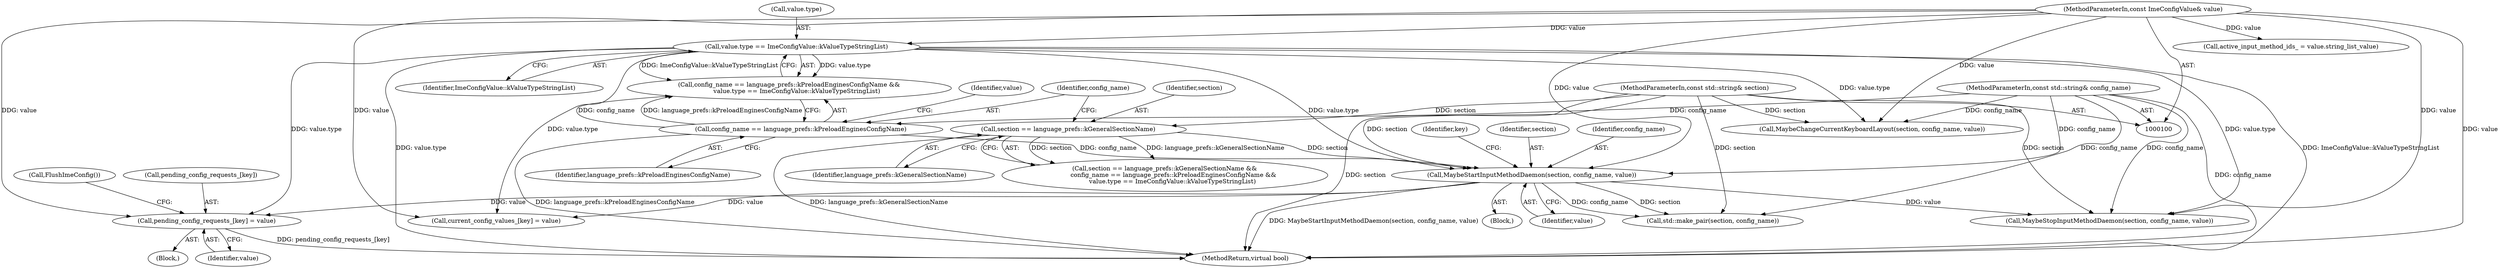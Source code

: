 digraph "1_Chrome_dc7b094a338c6c521f918f478e993f0f74bbea0d_29@array" {
"1000143" [label="(Call,pending_config_requests_[key] = value)"];
"1000114" [label="(Call,value.type == ImeConfigValue::kValueTypeStringList)"];
"1000103" [label="(MethodParameterIn,const ImeConfigValue& value)"];
"1000125" [label="(Call,MaybeStartInputMethodDaemon(section, config_name, value))"];
"1000107" [label="(Call,section == language_prefs::kGeneralSectionName)"];
"1000101" [label="(MethodParameterIn,const std::string& section)"];
"1000111" [label="(Call,config_name == language_prefs::kPreloadEnginesConfigName)"];
"1000102" [label="(MethodParameterIn,const std::string& config_name)"];
"1000104" [label="(Block,)"];
"1000113" [label="(Identifier,language_prefs::kPreloadEnginesConfigName)"];
"1000126" [label="(Identifier,section)"];
"1000101" [label="(MethodParameterIn,const std::string& section)"];
"1000116" [label="(Identifier,value)"];
"1000153" [label="(Call,MaybeChangeCurrentKeyboardLayout(section, config_name, value))"];
"1000135" [label="(Call,current_config_values_[key] = value)"];
"1000159" [label="(MethodReturn,virtual bool)"];
"1000143" [label="(Call,pending_config_requests_[key] = value)"];
"1000103" [label="(MethodParameterIn,const ImeConfigValue& value)"];
"1000120" [label="(Call,active_input_method_ids_ = value.string_list_value)"];
"1000127" [label="(Identifier,config_name)"];
"1000147" [label="(Identifier,value)"];
"1000148" [label="(Call,FlushImeConfig())"];
"1000110" [label="(Call,config_name == language_prefs::kPreloadEnginesConfigName &&\n        value.type == ImeConfigValue::kValueTypeStringList)"];
"1000111" [label="(Call,config_name == language_prefs::kPreloadEnginesConfigName)"];
"1000131" [label="(Identifier,key)"];
"1000108" [label="(Identifier,section)"];
"1000106" [label="(Call,section == language_prefs::kGeneralSectionName &&\n         config_name == language_prefs::kPreloadEnginesConfigName &&\n        value.type == ImeConfigValue::kValueTypeStringList)"];
"1000128" [label="(Identifier,value)"];
"1000142" [label="(Block,)"];
"1000125" [label="(Call,MaybeStartInputMethodDaemon(section, config_name, value))"];
"1000149" [label="(Call,MaybeStopInputMethodDaemon(section, config_name, value))"];
"1000102" [label="(MethodParameterIn,const std::string& config_name)"];
"1000114" [label="(Call,value.type == ImeConfigValue::kValueTypeStringList)"];
"1000132" [label="(Call,std::make_pair(section, config_name))"];
"1000112" [label="(Identifier,config_name)"];
"1000115" [label="(Call,value.type)"];
"1000107" [label="(Call,section == language_prefs::kGeneralSectionName)"];
"1000144" [label="(Call,pending_config_requests_[key])"];
"1000118" [label="(Identifier,ImeConfigValue::kValueTypeStringList)"];
"1000109" [label="(Identifier,language_prefs::kGeneralSectionName)"];
"1000143" -> "1000142"  [label="AST: "];
"1000143" -> "1000147"  [label="CFG: "];
"1000144" -> "1000143"  [label="AST: "];
"1000147" -> "1000143"  [label="AST: "];
"1000148" -> "1000143"  [label="CFG: "];
"1000143" -> "1000159"  [label="DDG: pending_config_requests_[key]"];
"1000114" -> "1000143"  [label="DDG: value.type"];
"1000103" -> "1000143"  [label="DDG: value"];
"1000125" -> "1000143"  [label="DDG: value"];
"1000114" -> "1000110"  [label="AST: "];
"1000114" -> "1000118"  [label="CFG: "];
"1000115" -> "1000114"  [label="AST: "];
"1000118" -> "1000114"  [label="AST: "];
"1000110" -> "1000114"  [label="CFG: "];
"1000114" -> "1000159"  [label="DDG: ImeConfigValue::kValueTypeStringList"];
"1000114" -> "1000159"  [label="DDG: value.type"];
"1000114" -> "1000110"  [label="DDG: value.type"];
"1000114" -> "1000110"  [label="DDG: ImeConfigValue::kValueTypeStringList"];
"1000103" -> "1000114"  [label="DDG: value"];
"1000114" -> "1000125"  [label="DDG: value.type"];
"1000114" -> "1000135"  [label="DDG: value.type"];
"1000114" -> "1000149"  [label="DDG: value.type"];
"1000114" -> "1000153"  [label="DDG: value.type"];
"1000103" -> "1000100"  [label="AST: "];
"1000103" -> "1000159"  [label="DDG: value"];
"1000103" -> "1000120"  [label="DDG: value"];
"1000103" -> "1000125"  [label="DDG: value"];
"1000103" -> "1000135"  [label="DDG: value"];
"1000103" -> "1000149"  [label="DDG: value"];
"1000103" -> "1000153"  [label="DDG: value"];
"1000125" -> "1000104"  [label="AST: "];
"1000125" -> "1000128"  [label="CFG: "];
"1000126" -> "1000125"  [label="AST: "];
"1000127" -> "1000125"  [label="AST: "];
"1000128" -> "1000125"  [label="AST: "];
"1000131" -> "1000125"  [label="CFG: "];
"1000125" -> "1000159"  [label="DDG: MaybeStartInputMethodDaemon(section, config_name, value)"];
"1000107" -> "1000125"  [label="DDG: section"];
"1000101" -> "1000125"  [label="DDG: section"];
"1000111" -> "1000125"  [label="DDG: config_name"];
"1000102" -> "1000125"  [label="DDG: config_name"];
"1000125" -> "1000132"  [label="DDG: section"];
"1000125" -> "1000132"  [label="DDG: config_name"];
"1000125" -> "1000135"  [label="DDG: value"];
"1000125" -> "1000149"  [label="DDG: value"];
"1000107" -> "1000106"  [label="AST: "];
"1000107" -> "1000109"  [label="CFG: "];
"1000108" -> "1000107"  [label="AST: "];
"1000109" -> "1000107"  [label="AST: "];
"1000112" -> "1000107"  [label="CFG: "];
"1000106" -> "1000107"  [label="CFG: "];
"1000107" -> "1000159"  [label="DDG: language_prefs::kGeneralSectionName"];
"1000107" -> "1000106"  [label="DDG: section"];
"1000107" -> "1000106"  [label="DDG: language_prefs::kGeneralSectionName"];
"1000101" -> "1000107"  [label="DDG: section"];
"1000101" -> "1000100"  [label="AST: "];
"1000101" -> "1000159"  [label="DDG: section"];
"1000101" -> "1000132"  [label="DDG: section"];
"1000101" -> "1000149"  [label="DDG: section"];
"1000101" -> "1000153"  [label="DDG: section"];
"1000111" -> "1000110"  [label="AST: "];
"1000111" -> "1000113"  [label="CFG: "];
"1000112" -> "1000111"  [label="AST: "];
"1000113" -> "1000111"  [label="AST: "];
"1000116" -> "1000111"  [label="CFG: "];
"1000110" -> "1000111"  [label="CFG: "];
"1000111" -> "1000159"  [label="DDG: language_prefs::kPreloadEnginesConfigName"];
"1000111" -> "1000110"  [label="DDG: config_name"];
"1000111" -> "1000110"  [label="DDG: language_prefs::kPreloadEnginesConfigName"];
"1000102" -> "1000111"  [label="DDG: config_name"];
"1000102" -> "1000100"  [label="AST: "];
"1000102" -> "1000159"  [label="DDG: config_name"];
"1000102" -> "1000132"  [label="DDG: config_name"];
"1000102" -> "1000149"  [label="DDG: config_name"];
"1000102" -> "1000153"  [label="DDG: config_name"];
}
